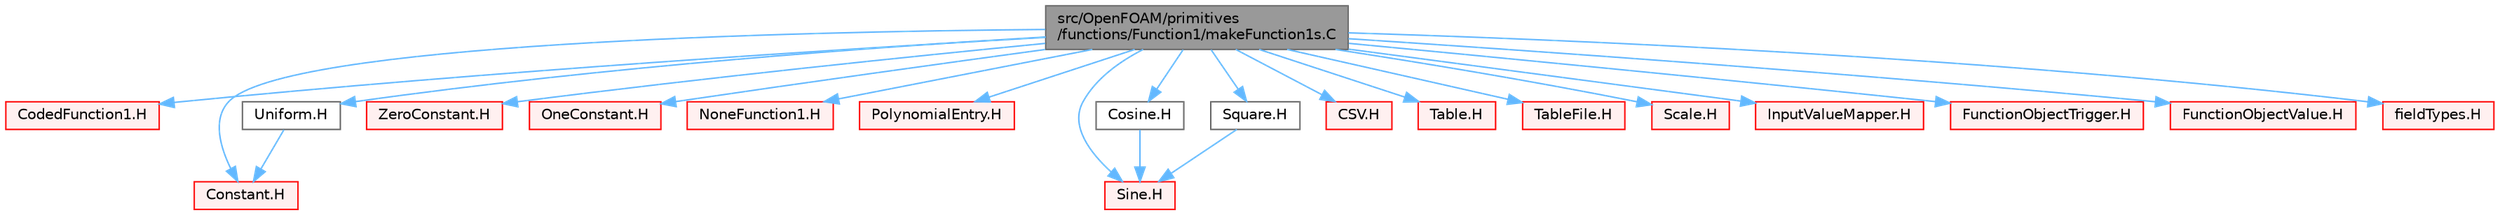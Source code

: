 digraph "src/OpenFOAM/primitives/functions/Function1/makeFunction1s.C"
{
 // LATEX_PDF_SIZE
  bgcolor="transparent";
  edge [fontname=Helvetica,fontsize=10,labelfontname=Helvetica,labelfontsize=10];
  node [fontname=Helvetica,fontsize=10,shape=box,height=0.2,width=0.4];
  Node1 [id="Node000001",label="src/OpenFOAM/primitives\l/functions/Function1/makeFunction1s.C",height=0.2,width=0.4,color="gray40", fillcolor="grey60", style="filled", fontcolor="black",tooltip=" "];
  Node1 -> Node2 [id="edge1_Node000001_Node000002",color="steelblue1",style="solid",tooltip=" "];
  Node2 [id="Node000002",label="CodedFunction1.H",height=0.2,width=0.4,color="red", fillcolor="#FFF0F0", style="filled",URL="$CodedFunction1_8H.html",tooltip=" "];
  Node1 -> Node200 [id="edge2_Node000001_Node000200",color="steelblue1",style="solid",tooltip=" "];
  Node200 [id="Node000200",label="Constant.H",height=0.2,width=0.4,color="red", fillcolor="#FFF0F0", style="filled",URL="$Constant_8H.html",tooltip=" "];
  Node1 -> Node202 [id="edge3_Node000001_Node000202",color="steelblue1",style="solid",tooltip=" "];
  Node202 [id="Node000202",label="Uniform.H",height=0.2,width=0.4,color="grey40", fillcolor="white", style="filled",URL="$Uniform_8H.html",tooltip=" "];
  Node202 -> Node200 [id="edge4_Node000202_Node000200",color="steelblue1",style="solid",tooltip=" "];
  Node1 -> Node203 [id="edge5_Node000001_Node000203",color="steelblue1",style="solid",tooltip=" "];
  Node203 [id="Node000203",label="ZeroConstant.H",height=0.2,width=0.4,color="red", fillcolor="#FFF0F0", style="filled",URL="$ZeroConstant_8H.html",tooltip=" "];
  Node1 -> Node204 [id="edge6_Node000001_Node000204",color="steelblue1",style="solid",tooltip=" "];
  Node204 [id="Node000204",label="OneConstant.H",height=0.2,width=0.4,color="red", fillcolor="#FFF0F0", style="filled",URL="$OneConstant_8H.html",tooltip=" "];
  Node1 -> Node205 [id="edge7_Node000001_Node000205",color="steelblue1",style="solid",tooltip=" "];
  Node205 [id="Node000205",label="NoneFunction1.H",height=0.2,width=0.4,color="red", fillcolor="#FFF0F0", style="filled",URL="$NoneFunction1_8H.html",tooltip=" "];
  Node1 -> Node206 [id="edge8_Node000001_Node000206",color="steelblue1",style="solid",tooltip=" "];
  Node206 [id="Node000206",label="PolynomialEntry.H",height=0.2,width=0.4,color="red", fillcolor="#FFF0F0", style="filled",URL="$PolynomialEntry_8H.html",tooltip=" "];
  Node1 -> Node226 [id="edge9_Node000001_Node000226",color="steelblue1",style="solid",tooltip=" "];
  Node226 [id="Node000226",label="Sine.H",height=0.2,width=0.4,color="red", fillcolor="#FFF0F0", style="filled",URL="$Sine_8H.html",tooltip=" "];
  Node1 -> Node229 [id="edge10_Node000001_Node000229",color="steelblue1",style="solid",tooltip=" "];
  Node229 [id="Node000229",label="Cosine.H",height=0.2,width=0.4,color="grey40", fillcolor="white", style="filled",URL="$Cosine_8H.html",tooltip=" "];
  Node229 -> Node226 [id="edge11_Node000229_Node000226",color="steelblue1",style="solid",tooltip=" "];
  Node1 -> Node230 [id="edge12_Node000001_Node000230",color="steelblue1",style="solid",tooltip=" "];
  Node230 [id="Node000230",label="Square.H",height=0.2,width=0.4,color="grey40", fillcolor="white", style="filled",URL="$Square_8H.html",tooltip=" "];
  Node230 -> Node226 [id="edge13_Node000230_Node000226",color="steelblue1",style="solid",tooltip=" "];
  Node1 -> Node231 [id="edge14_Node000001_Node000231",color="steelblue1",style="solid",tooltip=" "];
  Node231 [id="Node000231",label="CSV.H",height=0.2,width=0.4,color="red", fillcolor="#FFF0F0", style="filled",URL="$CSV_8H.html",tooltip=" "];
  Node1 -> Node234 [id="edge15_Node000001_Node000234",color="steelblue1",style="solid",tooltip=" "];
  Node234 [id="Node000234",label="Table.H",height=0.2,width=0.4,color="red", fillcolor="#FFF0F0", style="filled",URL="$Table_8H.html",tooltip=" "];
  Node1 -> Node235 [id="edge16_Node000001_Node000235",color="steelblue1",style="solid",tooltip=" "];
  Node235 [id="Node000235",label="TableFile.H",height=0.2,width=0.4,color="red", fillcolor="#FFF0F0", style="filled",URL="$TableFile_8H.html",tooltip=" "];
  Node1 -> Node236 [id="edge17_Node000001_Node000236",color="steelblue1",style="solid",tooltip=" "];
  Node236 [id="Node000236",label="Scale.H",height=0.2,width=0.4,color="red", fillcolor="#FFF0F0", style="filled",URL="$Scale_8H.html",tooltip=" "];
  Node1 -> Node238 [id="edge18_Node000001_Node000238",color="steelblue1",style="solid",tooltip=" "];
  Node238 [id="Node000238",label="InputValueMapper.H",height=0.2,width=0.4,color="red", fillcolor="#FFF0F0", style="filled",URL="$InputValueMapper_8H.html",tooltip=" "];
  Node1 -> Node240 [id="edge19_Node000001_Node000240",color="steelblue1",style="solid",tooltip=" "];
  Node240 [id="Node000240",label="FunctionObjectTrigger.H",height=0.2,width=0.4,color="red", fillcolor="#FFF0F0", style="filled",URL="$FunctionObjectTrigger_8H.html",tooltip=" "];
  Node1 -> Node242 [id="edge20_Node000001_Node000242",color="steelblue1",style="solid",tooltip=" "];
  Node242 [id="Node000242",label="FunctionObjectValue.H",height=0.2,width=0.4,color="red", fillcolor="#FFF0F0", style="filled",URL="$FunctionObjectValue_8H.html",tooltip=" "];
  Node1 -> Node244 [id="edge21_Node000001_Node000244",color="steelblue1",style="solid",tooltip=" "];
  Node244 [id="Node000244",label="fieldTypes.H",height=0.2,width=0.4,color="red", fillcolor="#FFF0F0", style="filled",URL="$fieldTypes_8H.html",tooltip=" "];
}
